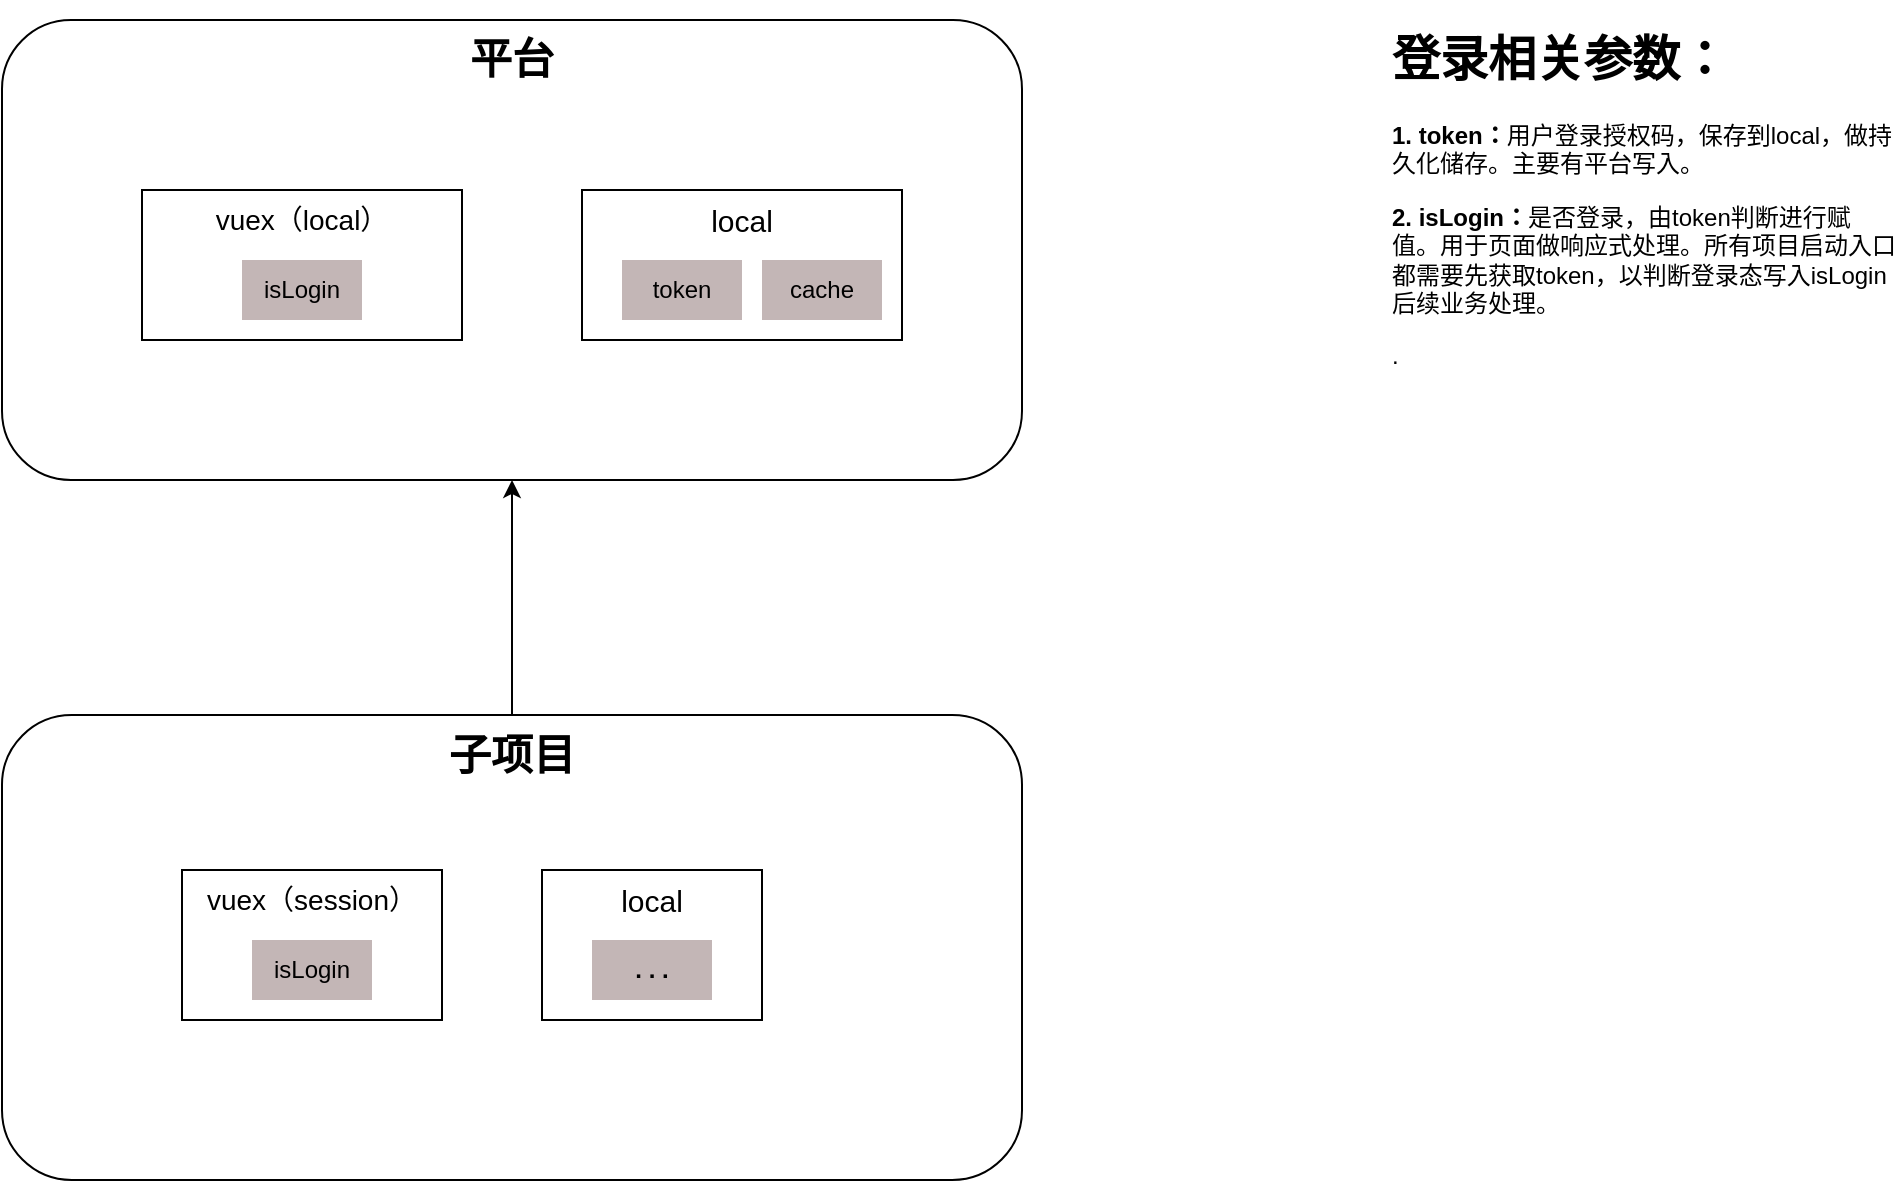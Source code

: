 <mxfile version="21.1.0" type="github">
  <diagram name="第 1 页" id="yQMvL_h6BA8Q6oHXnqyN">
    <mxGraphModel dx="1886" dy="820" grid="1" gridSize="10" guides="1" tooltips="1" connect="1" arrows="1" fold="1" page="1" pageScale="1" pageWidth="1200" pageHeight="1600" math="0" shadow="0">
      <root>
        <mxCell id="0" />
        <mxCell id="1" parent="0" />
        <mxCell id="R7AZTn6As0TXf9V7EhLT-1" value="平台" style="rounded=1;whiteSpace=wrap;html=1;fontSize=21;fontStyle=1;verticalAlign=top;" vertex="1" parent="1">
          <mxGeometry x="160" y="80" width="510" height="230" as="geometry" />
        </mxCell>
        <mxCell id="R7AZTn6As0TXf9V7EhLT-3" value="vuex（local）" style="rounded=0;whiteSpace=wrap;html=1;fontSize=14;verticalAlign=top;" vertex="1" parent="1">
          <mxGeometry x="230" y="165" width="160" height="75" as="geometry" />
        </mxCell>
        <mxCell id="R7AZTn6As0TXf9V7EhLT-4" value="local" style="rounded=0;whiteSpace=wrap;html=1;fontSize=15;verticalAlign=top;" vertex="1" parent="1">
          <mxGeometry x="450" y="165" width="160" height="75" as="geometry" />
        </mxCell>
        <mxCell id="R7AZTn6As0TXf9V7EhLT-6" value="token" style="text;html=1;strokeColor=none;fillColor=#c3b6b6;align=center;verticalAlign=middle;whiteSpace=wrap;rounded=0;fillStyle=auto;" vertex="1" parent="1">
          <mxGeometry x="470" y="200" width="60" height="30" as="geometry" />
        </mxCell>
        <mxCell id="R7AZTn6As0TXf9V7EhLT-7" value="isLogin" style="text;html=1;strokeColor=none;fillColor=#c3b6b6;align=center;verticalAlign=middle;whiteSpace=wrap;rounded=0;fillStyle=auto;" vertex="1" parent="1">
          <mxGeometry x="280" y="200" width="60" height="30" as="geometry" />
        </mxCell>
        <mxCell id="R7AZTn6As0TXf9V7EhLT-14" style="edgeStyle=orthogonalEdgeStyle;rounded=0;orthogonalLoop=1;jettySize=auto;html=1;entryX=0.5;entryY=1;entryDx=0;entryDy=0;" edge="1" parent="1" source="R7AZTn6As0TXf9V7EhLT-8" target="R7AZTn6As0TXf9V7EhLT-1">
          <mxGeometry relative="1" as="geometry" />
        </mxCell>
        <mxCell id="R7AZTn6As0TXf9V7EhLT-8" value="子项目" style="rounded=1;whiteSpace=wrap;html=1;fontSize=21;fontStyle=1;verticalAlign=top;" vertex="1" parent="1">
          <mxGeometry x="160" y="427.5" width="510" height="232.5" as="geometry" />
        </mxCell>
        <mxCell id="R7AZTn6As0TXf9V7EhLT-9" value="vuex（session）" style="rounded=0;whiteSpace=wrap;html=1;fontSize=14;verticalAlign=top;" vertex="1" parent="1">
          <mxGeometry x="250" y="505" width="130" height="75" as="geometry" />
        </mxCell>
        <mxCell id="R7AZTn6As0TXf9V7EhLT-10" value="local" style="rounded=0;whiteSpace=wrap;html=1;fontSize=15;verticalAlign=top;" vertex="1" parent="1">
          <mxGeometry x="430" y="505" width="110" height="75" as="geometry" />
        </mxCell>
        <mxCell id="R7AZTn6As0TXf9V7EhLT-12" value="isLogin" style="text;html=1;strokeColor=none;fillColor=#c3b6b6;align=center;verticalAlign=middle;whiteSpace=wrap;rounded=0;fillStyle=auto;" vertex="1" parent="1">
          <mxGeometry x="285" y="540" width="60" height="30" as="geometry" />
        </mxCell>
        <mxCell id="R7AZTn6As0TXf9V7EhLT-13" value="&lt;h1&gt;登录相关参数：&lt;/h1&gt;&lt;p&gt;&lt;b&gt;1. token：&lt;/b&gt;用户登录授权码，保存到local，做持久化储存。主要有平台写入。&lt;/p&gt;&lt;p&gt;&lt;b&gt;2. isLogin：&lt;/b&gt;是否登录，由token判断进行赋值。用于页面做响应式处理。所有项目启动入口都需要先获取token，以判断登录态写入isLogin后续业务处理。&lt;/p&gt;&lt;p&gt;.&lt;/p&gt;" style="text;html=1;strokeColor=none;fillColor=none;spacing=5;spacingTop=-20;whiteSpace=wrap;overflow=hidden;rounded=0;" vertex="1" parent="1">
          <mxGeometry x="850" y="80" width="260" height="330" as="geometry" />
        </mxCell>
        <mxCell id="R7AZTn6As0TXf9V7EhLT-15" value=". . ." style="text;html=1;strokeColor=none;fillColor=#c3b6b6;align=center;verticalAlign=middle;whiteSpace=wrap;rounded=0;fillStyle=auto;fontStyle=1" vertex="1" parent="1">
          <mxGeometry x="455" y="540" width="60" height="30" as="geometry" />
        </mxCell>
        <mxCell id="R7AZTn6As0TXf9V7EhLT-16" value="cache" style="text;html=1;strokeColor=none;fillColor=#c3b6b6;align=center;verticalAlign=middle;whiteSpace=wrap;rounded=0;fillStyle=auto;" vertex="1" parent="1">
          <mxGeometry x="540" y="200" width="60" height="30" as="geometry" />
        </mxCell>
      </root>
    </mxGraphModel>
  </diagram>
</mxfile>
